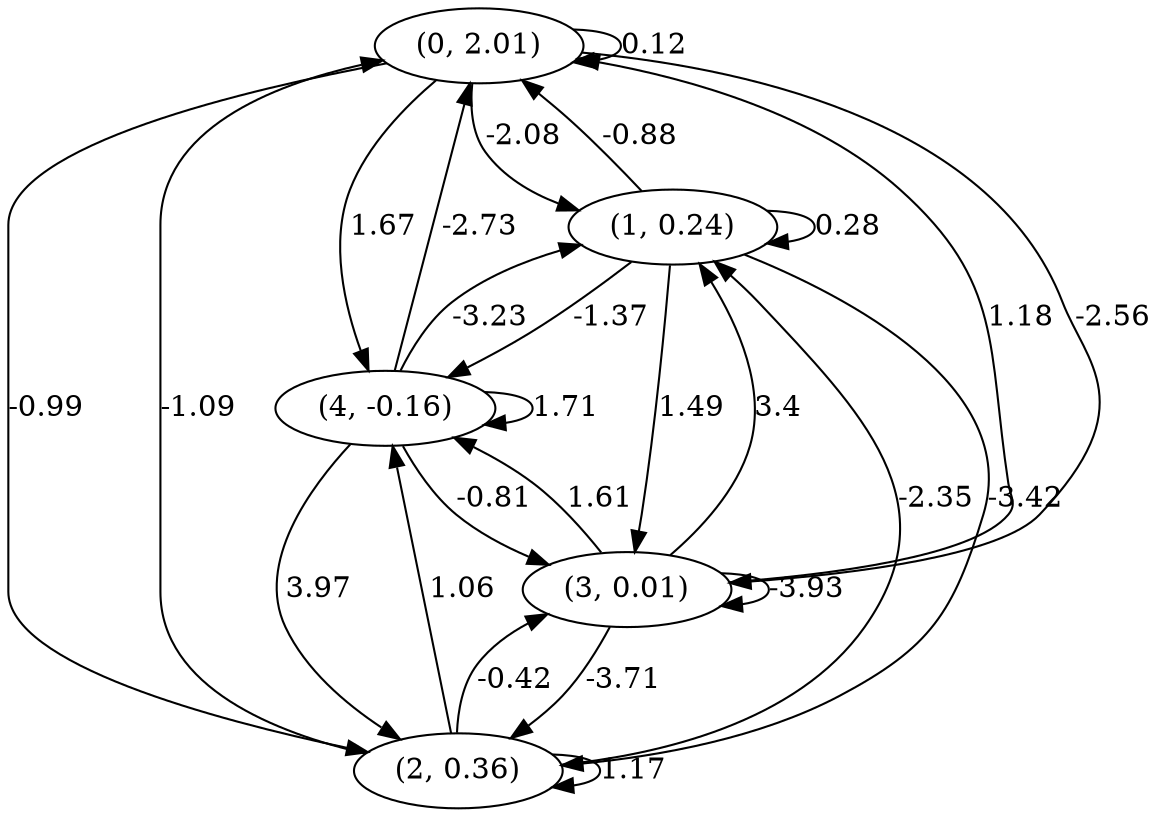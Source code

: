 digraph {
    0 [ label = "(0, 2.01)" ]
    1 [ label = "(1, 0.24)" ]
    2 [ label = "(2, 0.36)" ]
    3 [ label = "(3, 0.01)" ]
    4 [ label = "(4, -0.16)" ]
    0 -> 0 [ label = "0.12" ]
    1 -> 1 [ label = "0.28" ]
    2 -> 2 [ label = "1.17" ]
    3 -> 3 [ label = "-3.93" ]
    4 -> 4 [ label = "1.71" ]
    1 -> 0 [ label = "-0.88" ]
    2 -> 0 [ label = "-1.09" ]
    3 -> 0 [ label = "1.18" ]
    4 -> 0 [ label = "-2.73" ]
    0 -> 1 [ label = "-2.08" ]
    2 -> 1 [ label = "-2.35" ]
    3 -> 1 [ label = "3.4" ]
    4 -> 1 [ label = "-3.23" ]
    0 -> 2 [ label = "-0.99" ]
    1 -> 2 [ label = "-3.42" ]
    3 -> 2 [ label = "-3.71" ]
    4 -> 2 [ label = "3.97" ]
    0 -> 3 [ label = "-2.56" ]
    1 -> 3 [ label = "1.49" ]
    2 -> 3 [ label = "-0.42" ]
    4 -> 3 [ label = "-0.81" ]
    0 -> 4 [ label = "1.67" ]
    1 -> 4 [ label = "-1.37" ]
    2 -> 4 [ label = "1.06" ]
    3 -> 4 [ label = "1.61" ]
}

